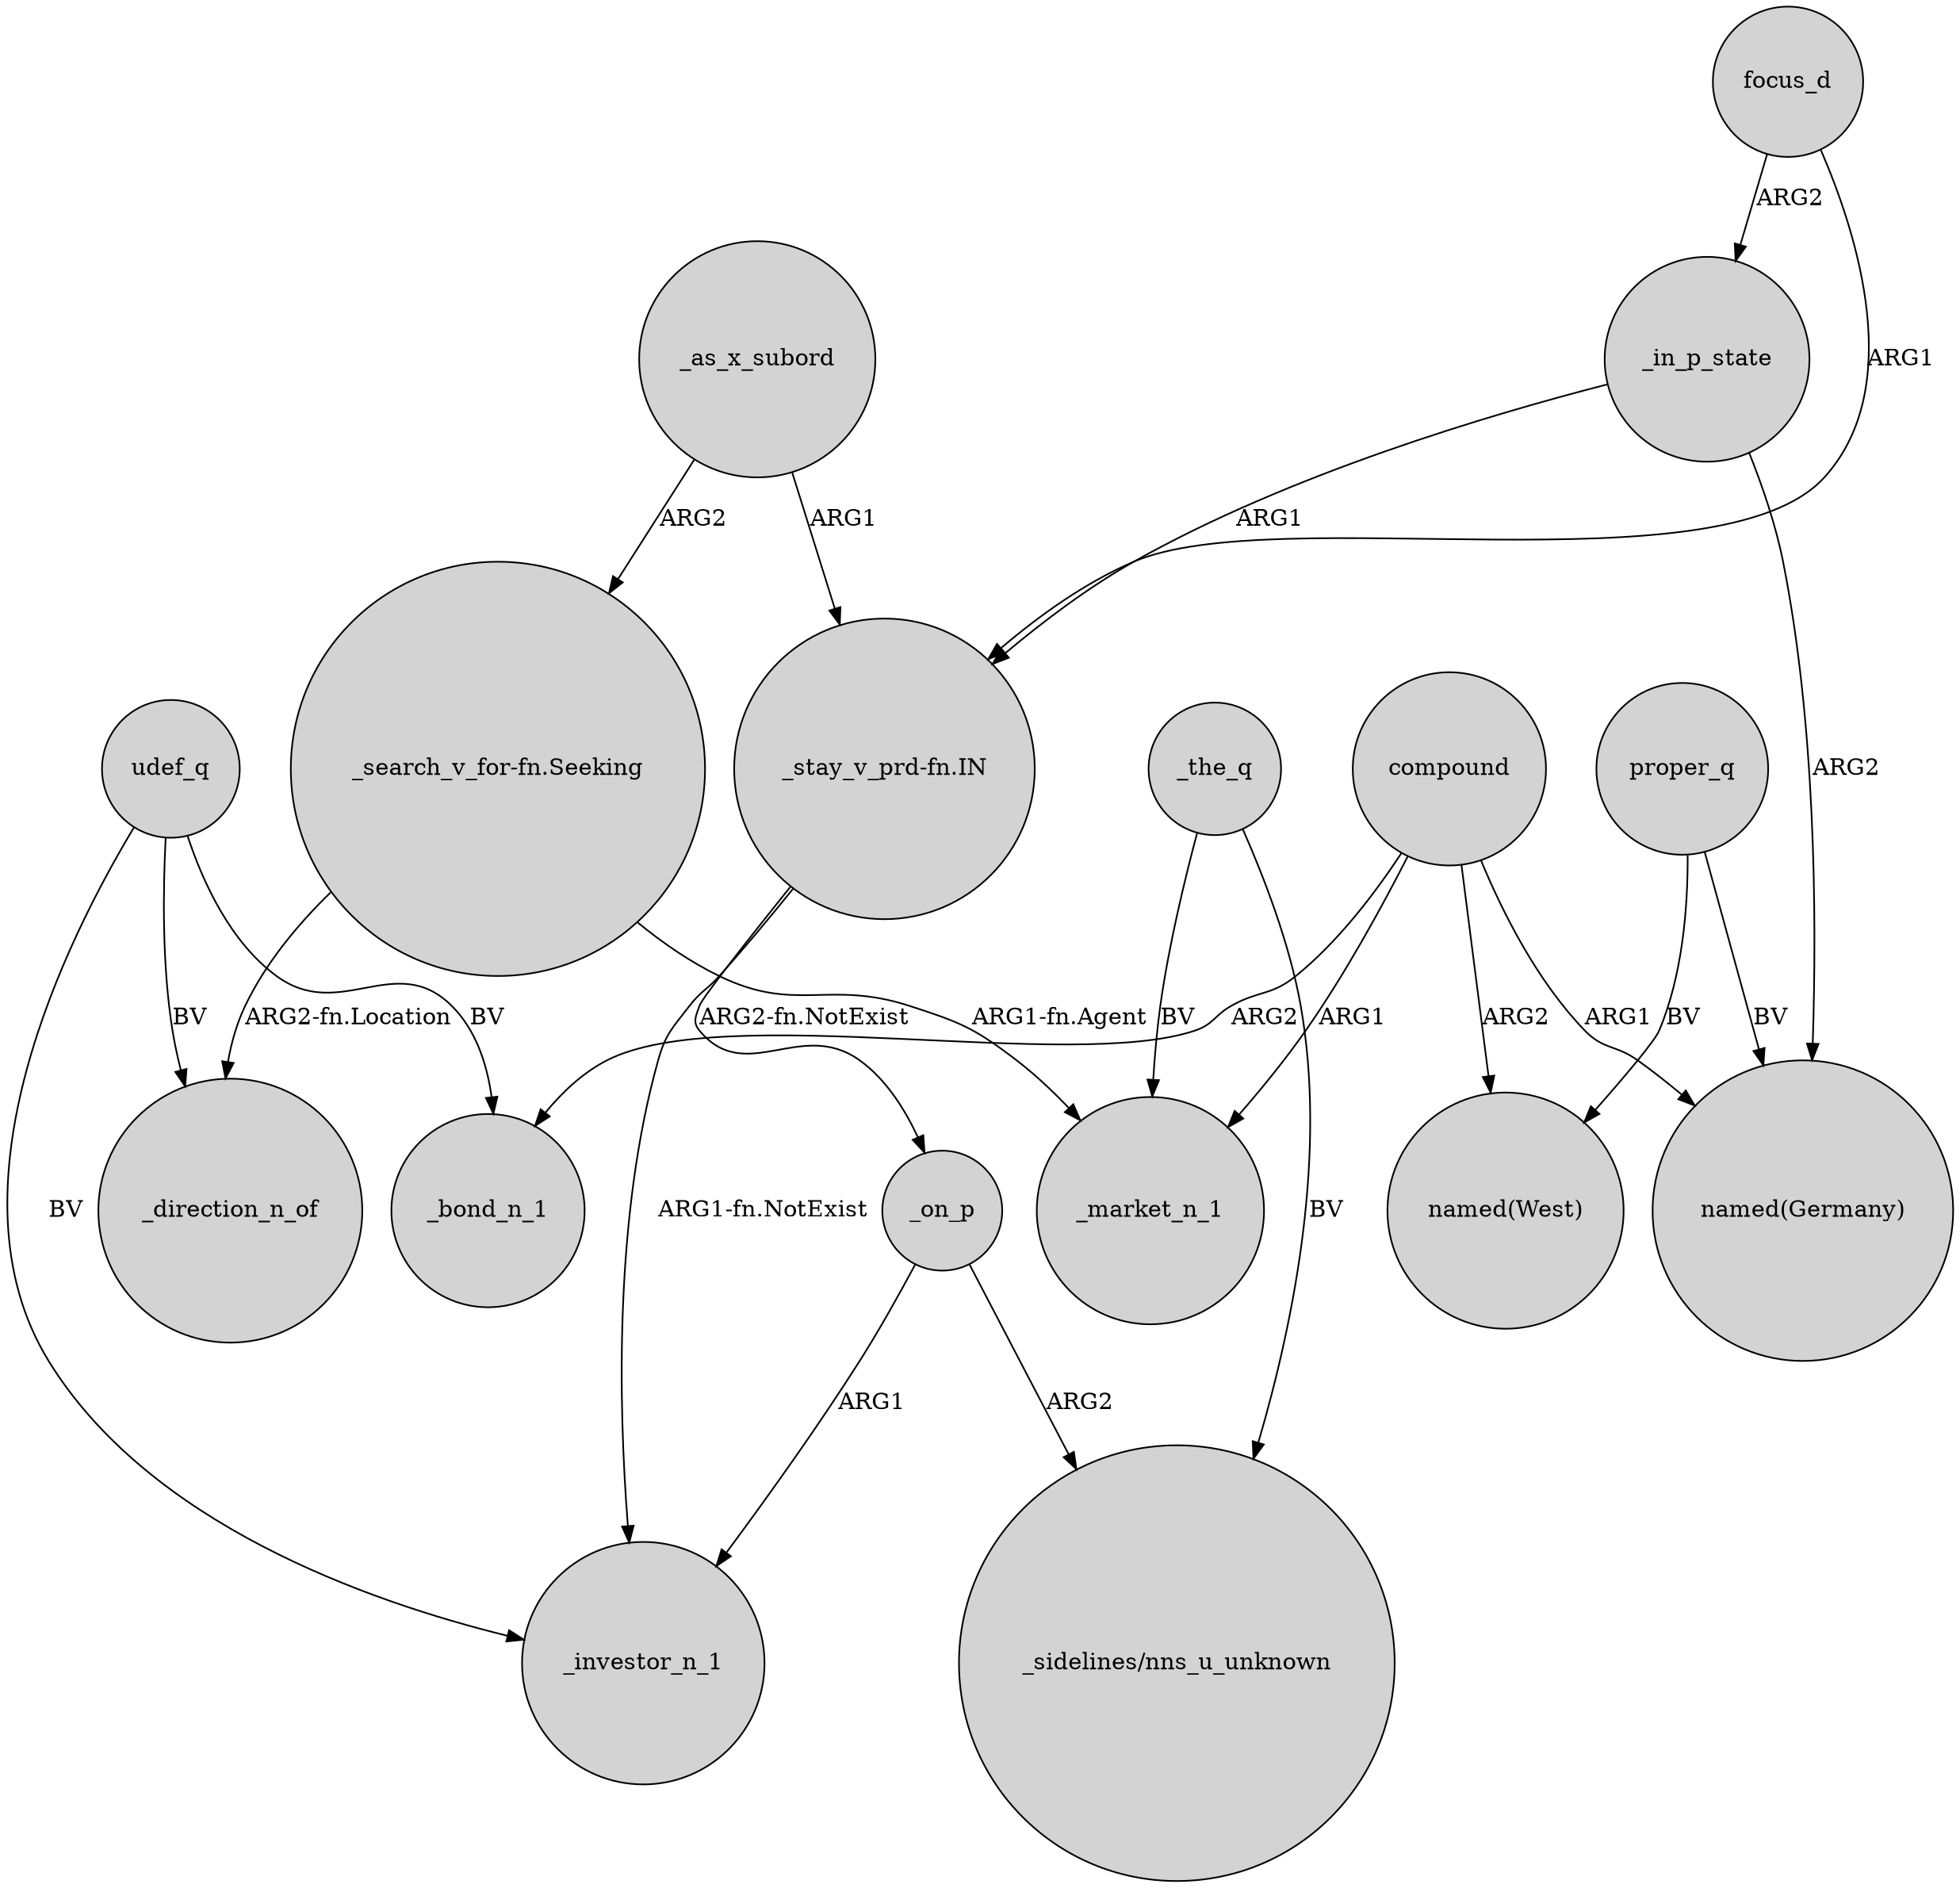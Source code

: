 digraph {
	node [shape=circle style=filled]
	_on_p -> _investor_n_1 [label=ARG1]
	compound -> "named(West)" [label=ARG2]
	proper_q -> "named(Germany)" [label=BV]
	udef_q -> _investor_n_1 [label=BV]
	"_stay_v_prd-fn.IN" -> _investor_n_1 [label="ARG1-fn.NotExist"]
	udef_q -> _direction_n_of [label=BV]
	_as_x_subord -> "_stay_v_prd-fn.IN" [label=ARG1]
	_in_p_state -> "_stay_v_prd-fn.IN" [label=ARG1]
	focus_d -> _in_p_state [label=ARG2]
	_the_q -> "_sidelines/nns_u_unknown" [label=BV]
	proper_q -> "named(West)" [label=BV]
	"_stay_v_prd-fn.IN" -> _on_p [label="ARG2-fn.NotExist"]
	_in_p_state -> "named(Germany)" [label=ARG2]
	udef_q -> _bond_n_1 [label=BV]
	_on_p -> "_sidelines/nns_u_unknown" [label=ARG2]
	focus_d -> "_stay_v_prd-fn.IN" [label=ARG1]
	compound -> "named(Germany)" [label=ARG1]
	"_search_v_for-fn.Seeking" -> _market_n_1 [label="ARG1-fn.Agent"]
	compound -> _bond_n_1 [label=ARG2]
	compound -> _market_n_1 [label=ARG1]
	_as_x_subord -> "_search_v_for-fn.Seeking" [label=ARG2]
	_the_q -> _market_n_1 [label=BV]
	"_search_v_for-fn.Seeking" -> _direction_n_of [label="ARG2-fn.Location"]
}
